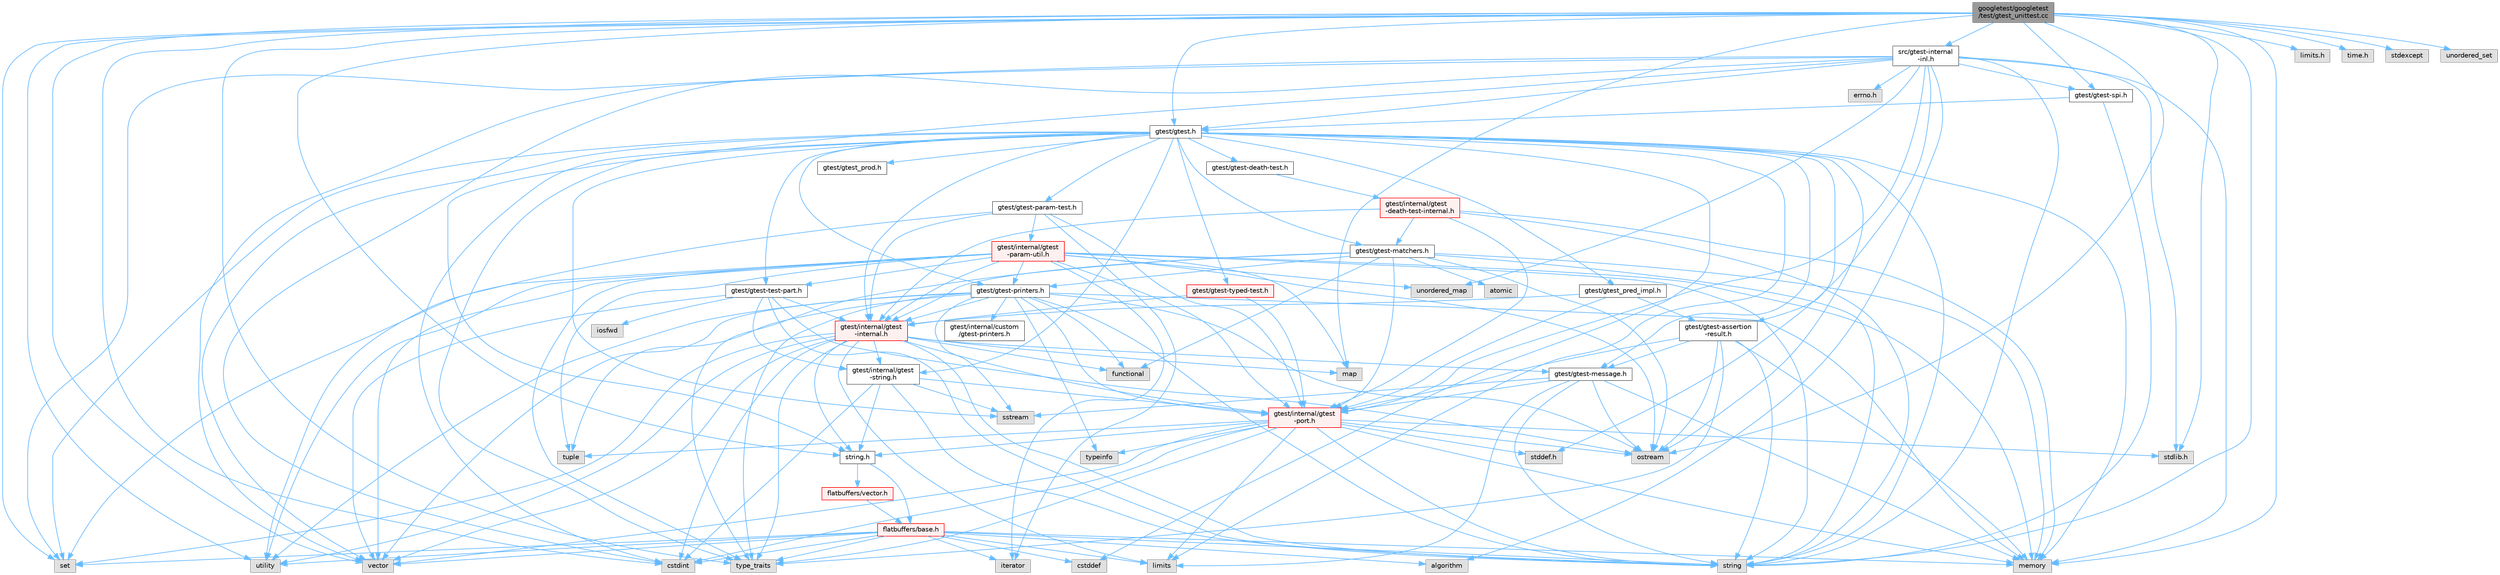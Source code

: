 digraph "googletest/googletest/test/gtest_unittest.cc"
{
 // LATEX_PDF_SIZE
  bgcolor="transparent";
  edge [fontname=Helvetica,fontsize=10,labelfontname=Helvetica,labelfontsize=10];
  node [fontname=Helvetica,fontsize=10,shape=box,height=0.2,width=0.4];
  Node1 [id="Node000001",label="googletest/googletest\l/test/gtest_unittest.cc",height=0.2,width=0.4,color="gray40", fillcolor="grey60", style="filled", fontcolor="black",tooltip=" "];
  Node1 -> Node2 [id="edge172_Node000001_Node000002",color="steelblue1",style="solid",tooltip=" "];
  Node2 [id="Node000002",label="gtest/gtest.h",height=0.2,width=0.4,color="grey40", fillcolor="white", style="filled",URL="$gtest_8h.html",tooltip=" "];
  Node2 -> Node3 [id="edge173_Node000002_Node000003",color="steelblue1",style="solid",tooltip=" "];
  Node3 [id="Node000003",label="cstddef",height=0.2,width=0.4,color="grey60", fillcolor="#E0E0E0", style="filled",tooltip=" "];
  Node2 -> Node4 [id="edge174_Node000002_Node000004",color="steelblue1",style="solid",tooltip=" "];
  Node4 [id="Node000004",label="cstdint",height=0.2,width=0.4,color="grey60", fillcolor="#E0E0E0", style="filled",tooltip=" "];
  Node2 -> Node5 [id="edge175_Node000002_Node000005",color="steelblue1",style="solid",tooltip=" "];
  Node5 [id="Node000005",label="limits",height=0.2,width=0.4,color="grey60", fillcolor="#E0E0E0", style="filled",tooltip=" "];
  Node2 -> Node6 [id="edge176_Node000002_Node000006",color="steelblue1",style="solid",tooltip=" "];
  Node6 [id="Node000006",label="memory",height=0.2,width=0.4,color="grey60", fillcolor="#E0E0E0", style="filled",tooltip=" "];
  Node2 -> Node7 [id="edge177_Node000002_Node000007",color="steelblue1",style="solid",tooltip=" "];
  Node7 [id="Node000007",label="ostream",height=0.2,width=0.4,color="grey60", fillcolor="#E0E0E0", style="filled",tooltip=" "];
  Node2 -> Node8 [id="edge178_Node000002_Node000008",color="steelblue1",style="solid",tooltip=" "];
  Node8 [id="Node000008",label="set",height=0.2,width=0.4,color="grey60", fillcolor="#E0E0E0", style="filled",tooltip=" "];
  Node2 -> Node9 [id="edge179_Node000002_Node000009",color="steelblue1",style="solid",tooltip=" "];
  Node9 [id="Node000009",label="sstream",height=0.2,width=0.4,color="grey60", fillcolor="#E0E0E0", style="filled",tooltip=" "];
  Node2 -> Node10 [id="edge180_Node000002_Node000010",color="steelblue1",style="solid",tooltip=" "];
  Node10 [id="Node000010",label="string",height=0.2,width=0.4,color="grey60", fillcolor="#E0E0E0", style="filled",tooltip=" "];
  Node2 -> Node11 [id="edge181_Node000002_Node000011",color="steelblue1",style="solid",tooltip=" "];
  Node11 [id="Node000011",label="type_traits",height=0.2,width=0.4,color="grey60", fillcolor="#E0E0E0", style="filled",tooltip=" "];
  Node2 -> Node12 [id="edge182_Node000002_Node000012",color="steelblue1",style="solid",tooltip=" "];
  Node12 [id="Node000012",label="vector",height=0.2,width=0.4,color="grey60", fillcolor="#E0E0E0", style="filled",tooltip=" "];
  Node2 -> Node13 [id="edge183_Node000002_Node000013",color="steelblue1",style="solid",tooltip=" "];
  Node13 [id="Node000013",label="gtest/gtest-assertion\l-result.h",height=0.2,width=0.4,color="grey40", fillcolor="white", style="filled",URL="$gtest-assertion-result_8h.html",tooltip=" "];
  Node13 -> Node6 [id="edge184_Node000013_Node000006",color="steelblue1",style="solid",tooltip=" "];
  Node13 -> Node7 [id="edge185_Node000013_Node000007",color="steelblue1",style="solid",tooltip=" "];
  Node13 -> Node10 [id="edge186_Node000013_Node000010",color="steelblue1",style="solid",tooltip=" "];
  Node13 -> Node11 [id="edge187_Node000013_Node000011",color="steelblue1",style="solid",tooltip=" "];
  Node13 -> Node14 [id="edge188_Node000013_Node000014",color="steelblue1",style="solid",tooltip=" "];
  Node14 [id="Node000014",label="gtest/gtest-message.h",height=0.2,width=0.4,color="grey40", fillcolor="white", style="filled",URL="$gtest-message_8h.html",tooltip=" "];
  Node14 -> Node5 [id="edge189_Node000014_Node000005",color="steelblue1",style="solid",tooltip=" "];
  Node14 -> Node6 [id="edge190_Node000014_Node000006",color="steelblue1",style="solid",tooltip=" "];
  Node14 -> Node7 [id="edge191_Node000014_Node000007",color="steelblue1",style="solid",tooltip=" "];
  Node14 -> Node9 [id="edge192_Node000014_Node000009",color="steelblue1",style="solid",tooltip=" "];
  Node14 -> Node10 [id="edge193_Node000014_Node000010",color="steelblue1",style="solid",tooltip=" "];
  Node14 -> Node15 [id="edge194_Node000014_Node000015",color="steelblue1",style="solid",tooltip=" "];
  Node15 [id="Node000015",label="gtest/internal/gtest\l-port.h",height=0.2,width=0.4,color="red", fillcolor="#FFF0F0", style="filled",URL="$gtest-port_8h.html",tooltip=" "];
  Node15 -> Node18 [id="edge195_Node000015_Node000018",color="steelblue1",style="solid",tooltip=" "];
  Node18 [id="Node000018",label="stddef.h",height=0.2,width=0.4,color="grey60", fillcolor="#E0E0E0", style="filled",tooltip=" "];
  Node15 -> Node20 [id="edge196_Node000015_Node000020",color="steelblue1",style="solid",tooltip=" "];
  Node20 [id="Node000020",label="stdlib.h",height=0.2,width=0.4,color="grey60", fillcolor="#E0E0E0", style="filled",tooltip=" "];
  Node15 -> Node21 [id="edge197_Node000015_Node000021",color="steelblue1",style="solid",tooltip=" "];
  Node21 [id="Node000021",label="string.h",height=0.2,width=0.4,color="grey40", fillcolor="white", style="filled",URL="$string_8h.html",tooltip=" "];
  Node21 -> Node22 [id="edge198_Node000021_Node000022",color="steelblue1",style="solid",tooltip=" "];
  Node22 [id="Node000022",label="flatbuffers/base.h",height=0.2,width=0.4,color="red", fillcolor="#FFF0F0", style="filled",URL="$base_8h.html",tooltip=" "];
  Node22 -> Node4 [id="edge199_Node000022_Node000004",color="steelblue1",style="solid",tooltip=" "];
  Node22 -> Node3 [id="edge200_Node000022_Node000003",color="steelblue1",style="solid",tooltip=" "];
  Node22 -> Node26 [id="edge201_Node000022_Node000026",color="steelblue1",style="solid",tooltip=" "];
  Node26 [id="Node000026",label="utility",height=0.2,width=0.4,color="grey60", fillcolor="#E0E0E0", style="filled",tooltip=" "];
  Node22 -> Node10 [id="edge202_Node000022_Node000010",color="steelblue1",style="solid",tooltip=" "];
  Node22 -> Node11 [id="edge203_Node000022_Node000011",color="steelblue1",style="solid",tooltip=" "];
  Node22 -> Node12 [id="edge204_Node000022_Node000012",color="steelblue1",style="solid",tooltip=" "];
  Node22 -> Node8 [id="edge205_Node000022_Node000008",color="steelblue1",style="solid",tooltip=" "];
  Node22 -> Node27 [id="edge206_Node000022_Node000027",color="steelblue1",style="solid",tooltip=" "];
  Node27 [id="Node000027",label="algorithm",height=0.2,width=0.4,color="grey60", fillcolor="#E0E0E0", style="filled",tooltip=" "];
  Node22 -> Node5 [id="edge207_Node000022_Node000005",color="steelblue1",style="solid",tooltip=" "];
  Node22 -> Node28 [id="edge208_Node000022_Node000028",color="steelblue1",style="solid",tooltip=" "];
  Node28 [id="Node000028",label="iterator",height=0.2,width=0.4,color="grey60", fillcolor="#E0E0E0", style="filled",tooltip=" "];
  Node22 -> Node6 [id="edge209_Node000022_Node000006",color="steelblue1",style="solid",tooltip=" "];
  Node21 -> Node29 [id="edge210_Node000021_Node000029",color="steelblue1",style="solid",tooltip=" "];
  Node29 [id="Node000029",label="flatbuffers/vector.h",height=0.2,width=0.4,color="red", fillcolor="#FFF0F0", style="filled",URL="$vector_8h.html",tooltip=" "];
  Node29 -> Node22 [id="edge211_Node000029_Node000022",color="steelblue1",style="solid",tooltip=" "];
  Node15 -> Node4 [id="edge212_Node000015_Node000004",color="steelblue1",style="solid",tooltip=" "];
  Node15 -> Node5 [id="edge213_Node000015_Node000005",color="steelblue1",style="solid",tooltip=" "];
  Node15 -> Node6 [id="edge214_Node000015_Node000006",color="steelblue1",style="solid",tooltip=" "];
  Node15 -> Node7 [id="edge215_Node000015_Node000007",color="steelblue1",style="solid",tooltip=" "];
  Node15 -> Node10 [id="edge216_Node000015_Node000010",color="steelblue1",style="solid",tooltip=" "];
  Node15 -> Node35 [id="edge217_Node000015_Node000035",color="steelblue1",style="solid",tooltip=" "];
  Node35 [id="Node000035",label="tuple",height=0.2,width=0.4,color="grey60", fillcolor="#E0E0E0", style="filled",tooltip=" "];
  Node15 -> Node11 [id="edge218_Node000015_Node000011",color="steelblue1",style="solid",tooltip=" "];
  Node15 -> Node12 [id="edge219_Node000015_Node000012",color="steelblue1",style="solid",tooltip=" "];
  Node15 -> Node43 [id="edge220_Node000015_Node000043",color="steelblue1",style="solid",tooltip=" "];
  Node43 [id="Node000043",label="typeinfo",height=0.2,width=0.4,color="grey60", fillcolor="#E0E0E0", style="filled",tooltip=" "];
  Node13 -> Node15 [id="edge221_Node000013_Node000015",color="steelblue1",style="solid",tooltip=" "];
  Node2 -> Node44 [id="edge222_Node000002_Node000044",color="steelblue1",style="solid",tooltip=" "];
  Node44 [id="Node000044",label="gtest/gtest-death-test.h",height=0.2,width=0.4,color="grey40", fillcolor="white", style="filled",URL="$gtest-death-test_8h.html",tooltip=" "];
  Node44 -> Node45 [id="edge223_Node000044_Node000045",color="steelblue1",style="solid",tooltip=" "];
  Node45 [id="Node000045",label="gtest/internal/gtest\l-death-test-internal.h",height=0.2,width=0.4,color="red", fillcolor="#FFF0F0", style="filled",URL="$gtest-death-test-internal_8h.html",tooltip=" "];
  Node45 -> Node6 [id="edge224_Node000045_Node000006",color="steelblue1",style="solid",tooltip=" "];
  Node45 -> Node10 [id="edge225_Node000045_Node000010",color="steelblue1",style="solid",tooltip=" "];
  Node45 -> Node46 [id="edge226_Node000045_Node000046",color="steelblue1",style="solid",tooltip=" "];
  Node46 [id="Node000046",label="gtest/gtest-matchers.h",height=0.2,width=0.4,color="grey40", fillcolor="white", style="filled",URL="$gtest-matchers_8h.html",tooltip=" "];
  Node46 -> Node47 [id="edge227_Node000046_Node000047",color="steelblue1",style="solid",tooltip=" "];
  Node47 [id="Node000047",label="atomic",height=0.2,width=0.4,color="grey60", fillcolor="#E0E0E0", style="filled",tooltip=" "];
  Node46 -> Node48 [id="edge228_Node000046_Node000048",color="steelblue1",style="solid",tooltip=" "];
  Node48 [id="Node000048",label="functional",height=0.2,width=0.4,color="grey60", fillcolor="#E0E0E0", style="filled",tooltip=" "];
  Node46 -> Node6 [id="edge229_Node000046_Node000006",color="steelblue1",style="solid",tooltip=" "];
  Node46 -> Node7 [id="edge230_Node000046_Node000007",color="steelblue1",style="solid",tooltip=" "];
  Node46 -> Node10 [id="edge231_Node000046_Node000010",color="steelblue1",style="solid",tooltip=" "];
  Node46 -> Node11 [id="edge232_Node000046_Node000011",color="steelblue1",style="solid",tooltip=" "];
  Node46 -> Node49 [id="edge233_Node000046_Node000049",color="steelblue1",style="solid",tooltip=" "];
  Node49 [id="Node000049",label="gtest/gtest-printers.h",height=0.2,width=0.4,color="grey40", fillcolor="white", style="filled",URL="$gtest-printers_8h.html",tooltip=" "];
  Node49 -> Node48 [id="edge234_Node000049_Node000048",color="steelblue1",style="solid",tooltip=" "];
  Node49 -> Node6 [id="edge235_Node000049_Node000006",color="steelblue1",style="solid",tooltip=" "];
  Node49 -> Node7 [id="edge236_Node000049_Node000007",color="steelblue1",style="solid",tooltip=" "];
  Node49 -> Node9 [id="edge237_Node000049_Node000009",color="steelblue1",style="solid",tooltip=" "];
  Node49 -> Node10 [id="edge238_Node000049_Node000010",color="steelblue1",style="solid",tooltip=" "];
  Node49 -> Node35 [id="edge239_Node000049_Node000035",color="steelblue1",style="solid",tooltip=" "];
  Node49 -> Node11 [id="edge240_Node000049_Node000011",color="steelblue1",style="solid",tooltip=" "];
  Node49 -> Node43 [id="edge241_Node000049_Node000043",color="steelblue1",style="solid",tooltip=" "];
  Node49 -> Node26 [id="edge242_Node000049_Node000026",color="steelblue1",style="solid",tooltip=" "];
  Node49 -> Node12 [id="edge243_Node000049_Node000012",color="steelblue1",style="solid",tooltip=" "];
  Node49 -> Node50 [id="edge244_Node000049_Node000050",color="steelblue1",style="solid",tooltip=" "];
  Node50 [id="Node000050",label="gtest/internal/gtest\l-internal.h",height=0.2,width=0.4,color="red", fillcolor="#FFF0F0", style="filled",URL="$gtest-internal_8h.html",tooltip=" "];
  Node50 -> Node15 [id="edge245_Node000050_Node000015",color="steelblue1",style="solid",tooltip=" "];
  Node50 -> Node21 [id="edge246_Node000050_Node000021",color="steelblue1",style="solid",tooltip=" "];
  Node50 -> Node4 [id="edge247_Node000050_Node000004",color="steelblue1",style="solid",tooltip=" "];
  Node50 -> Node48 [id="edge248_Node000050_Node000048",color="steelblue1",style="solid",tooltip=" "];
  Node50 -> Node5 [id="edge249_Node000050_Node000005",color="steelblue1",style="solid",tooltip=" "];
  Node50 -> Node52 [id="edge250_Node000050_Node000052",color="steelblue1",style="solid",tooltip=" "];
  Node52 [id="Node000052",label="map",height=0.2,width=0.4,color="grey60", fillcolor="#E0E0E0", style="filled",tooltip=" "];
  Node50 -> Node8 [id="edge251_Node000050_Node000008",color="steelblue1",style="solid",tooltip=" "];
  Node50 -> Node10 [id="edge252_Node000050_Node000010",color="steelblue1",style="solid",tooltip=" "];
  Node50 -> Node11 [id="edge253_Node000050_Node000011",color="steelblue1",style="solid",tooltip=" "];
  Node50 -> Node26 [id="edge254_Node000050_Node000026",color="steelblue1",style="solid",tooltip=" "];
  Node50 -> Node12 [id="edge255_Node000050_Node000012",color="steelblue1",style="solid",tooltip=" "];
  Node50 -> Node14 [id="edge256_Node000050_Node000014",color="steelblue1",style="solid",tooltip=" "];
  Node50 -> Node54 [id="edge257_Node000050_Node000054",color="steelblue1",style="solid",tooltip=" "];
  Node54 [id="Node000054",label="gtest/internal/gtest\l-string.h",height=0.2,width=0.4,color="grey40", fillcolor="white", style="filled",URL="$gtest-string_8h.html",tooltip=" "];
  Node54 -> Node21 [id="edge258_Node000054_Node000021",color="steelblue1",style="solid",tooltip=" "];
  Node54 -> Node4 [id="edge259_Node000054_Node000004",color="steelblue1",style="solid",tooltip=" "];
  Node54 -> Node9 [id="edge260_Node000054_Node000009",color="steelblue1",style="solid",tooltip=" "];
  Node54 -> Node10 [id="edge261_Node000054_Node000010",color="steelblue1",style="solid",tooltip=" "];
  Node54 -> Node15 [id="edge262_Node000054_Node000015",color="steelblue1",style="solid",tooltip=" "];
  Node49 -> Node15 [id="edge263_Node000049_Node000015",color="steelblue1",style="solid",tooltip=" "];
  Node49 -> Node56 [id="edge264_Node000049_Node000056",color="steelblue1",style="solid",tooltip=" "];
  Node56 [id="Node000056",label="gtest/internal/custom\l/gtest-printers.h",height=0.2,width=0.4,color="grey40", fillcolor="white", style="filled",URL="$internal_2custom_2gtest-printers_8h.html",tooltip=" "];
  Node46 -> Node50 [id="edge265_Node000046_Node000050",color="steelblue1",style="solid",tooltip=" "];
  Node46 -> Node15 [id="edge266_Node000046_Node000015",color="steelblue1",style="solid",tooltip=" "];
  Node45 -> Node50 [id="edge267_Node000045_Node000050",color="steelblue1",style="solid",tooltip=" "];
  Node45 -> Node15 [id="edge268_Node000045_Node000015",color="steelblue1",style="solid",tooltip=" "];
  Node2 -> Node46 [id="edge269_Node000002_Node000046",color="steelblue1",style="solid",tooltip=" "];
  Node2 -> Node14 [id="edge270_Node000002_Node000014",color="steelblue1",style="solid",tooltip=" "];
  Node2 -> Node57 [id="edge271_Node000002_Node000057",color="steelblue1",style="solid",tooltip=" "];
  Node57 [id="Node000057",label="gtest/gtest-param-test.h",height=0.2,width=0.4,color="grey40", fillcolor="white", style="filled",URL="$gtest-param-test_8h.html",tooltip=" "];
  Node57 -> Node28 [id="edge272_Node000057_Node000028",color="steelblue1",style="solid",tooltip=" "];
  Node57 -> Node26 [id="edge273_Node000057_Node000026",color="steelblue1",style="solid",tooltip=" "];
  Node57 -> Node50 [id="edge274_Node000057_Node000050",color="steelblue1",style="solid",tooltip=" "];
  Node57 -> Node58 [id="edge275_Node000057_Node000058",color="steelblue1",style="solid",tooltip=" "];
  Node58 [id="Node000058",label="gtest/internal/gtest\l-param-util.h",height=0.2,width=0.4,color="red", fillcolor="#FFF0F0", style="filled",URL="$gtest-param-util_8h.html",tooltip=" "];
  Node58 -> Node28 [id="edge276_Node000058_Node000028",color="steelblue1",style="solid",tooltip=" "];
  Node58 -> Node52 [id="edge277_Node000058_Node000052",color="steelblue1",style="solid",tooltip=" "];
  Node58 -> Node6 [id="edge278_Node000058_Node000006",color="steelblue1",style="solid",tooltip=" "];
  Node58 -> Node7 [id="edge279_Node000058_Node000007",color="steelblue1",style="solid",tooltip=" "];
  Node58 -> Node8 [id="edge280_Node000058_Node000008",color="steelblue1",style="solid",tooltip=" "];
  Node58 -> Node10 [id="edge281_Node000058_Node000010",color="steelblue1",style="solid",tooltip=" "];
  Node58 -> Node35 [id="edge282_Node000058_Node000035",color="steelblue1",style="solid",tooltip=" "];
  Node58 -> Node11 [id="edge283_Node000058_Node000011",color="steelblue1",style="solid",tooltip=" "];
  Node58 -> Node60 [id="edge284_Node000058_Node000060",color="steelblue1",style="solid",tooltip=" "];
  Node60 [id="Node000060",label="unordered_map",height=0.2,width=0.4,color="grey60", fillcolor="#E0E0E0", style="filled",tooltip=" "];
  Node58 -> Node26 [id="edge285_Node000058_Node000026",color="steelblue1",style="solid",tooltip=" "];
  Node58 -> Node12 [id="edge286_Node000058_Node000012",color="steelblue1",style="solid",tooltip=" "];
  Node58 -> Node49 [id="edge287_Node000058_Node000049",color="steelblue1",style="solid",tooltip=" "];
  Node58 -> Node61 [id="edge288_Node000058_Node000061",color="steelblue1",style="solid",tooltip=" "];
  Node61 [id="Node000061",label="gtest/gtest-test-part.h",height=0.2,width=0.4,color="grey40", fillcolor="white", style="filled",URL="$gtest-test-part_8h.html",tooltip=" "];
  Node61 -> Node62 [id="edge289_Node000061_Node000062",color="steelblue1",style="solid",tooltip=" "];
  Node62 [id="Node000062",label="iosfwd",height=0.2,width=0.4,color="grey60", fillcolor="#E0E0E0", style="filled",tooltip=" "];
  Node61 -> Node7 [id="edge290_Node000061_Node000007",color="steelblue1",style="solid",tooltip=" "];
  Node61 -> Node10 [id="edge291_Node000061_Node000010",color="steelblue1",style="solid",tooltip=" "];
  Node61 -> Node12 [id="edge292_Node000061_Node000012",color="steelblue1",style="solid",tooltip=" "];
  Node61 -> Node50 [id="edge293_Node000061_Node000050",color="steelblue1",style="solid",tooltip=" "];
  Node61 -> Node54 [id="edge294_Node000061_Node000054",color="steelblue1",style="solid",tooltip=" "];
  Node58 -> Node50 [id="edge295_Node000058_Node000050",color="steelblue1",style="solid",tooltip=" "];
  Node58 -> Node15 [id="edge296_Node000058_Node000015",color="steelblue1",style="solid",tooltip=" "];
  Node57 -> Node15 [id="edge297_Node000057_Node000015",color="steelblue1",style="solid",tooltip=" "];
  Node2 -> Node49 [id="edge298_Node000002_Node000049",color="steelblue1",style="solid",tooltip=" "];
  Node2 -> Node61 [id="edge299_Node000002_Node000061",color="steelblue1",style="solid",tooltip=" "];
  Node2 -> Node63 [id="edge300_Node000002_Node000063",color="steelblue1",style="solid",tooltip=" "];
  Node63 [id="Node000063",label="gtest/gtest-typed-test.h",height=0.2,width=0.4,color="red", fillcolor="#FFF0F0", style="filled",URL="$gtest-typed-test_8h.html",tooltip=" "];
  Node63 -> Node50 [id="edge301_Node000063_Node000050",color="steelblue1",style="solid",tooltip=" "];
  Node63 -> Node15 [id="edge302_Node000063_Node000015",color="steelblue1",style="solid",tooltip=" "];
  Node2 -> Node64 [id="edge303_Node000002_Node000064",color="steelblue1",style="solid",tooltip=" "];
  Node64 [id="Node000064",label="gtest/gtest_pred_impl.h",height=0.2,width=0.4,color="grey40", fillcolor="white", style="filled",URL="$gtest__pred__impl_8h.html",tooltip=" "];
  Node64 -> Node13 [id="edge304_Node000064_Node000013",color="steelblue1",style="solid",tooltip=" "];
  Node64 -> Node50 [id="edge305_Node000064_Node000050",color="steelblue1",style="solid",tooltip=" "];
  Node64 -> Node15 [id="edge306_Node000064_Node000015",color="steelblue1",style="solid",tooltip=" "];
  Node2 -> Node65 [id="edge307_Node000002_Node000065",color="steelblue1",style="solid",tooltip=" "];
  Node65 [id="Node000065",label="gtest/gtest_prod.h",height=0.2,width=0.4,color="grey40", fillcolor="white", style="filled",URL="$gtest__prod_8h.html",tooltip=" "];
  Node2 -> Node50 [id="edge308_Node000002_Node000050",color="steelblue1",style="solid",tooltip=" "];
  Node2 -> Node54 [id="edge309_Node000002_Node000054",color="steelblue1",style="solid",tooltip=" "];
  Node1 -> Node66 [id="edge310_Node000001_Node000066",color="steelblue1",style="solid",tooltip=" "];
  Node66 [id="Node000066",label="limits.h",height=0.2,width=0.4,color="grey60", fillcolor="#E0E0E0", style="filled",tooltip=" "];
  Node1 -> Node20 [id="edge311_Node000001_Node000020",color="steelblue1",style="solid",tooltip=" "];
  Node1 -> Node21 [id="edge312_Node000001_Node000021",color="steelblue1",style="solid",tooltip=" "];
  Node1 -> Node67 [id="edge313_Node000001_Node000067",color="steelblue1",style="solid",tooltip=" "];
  Node67 [id="Node000067",label="time.h",height=0.2,width=0.4,color="grey60", fillcolor="#E0E0E0", style="filled",tooltip=" "];
  Node1 -> Node4 [id="edge314_Node000001_Node000004",color="steelblue1",style="solid",tooltip=" "];
  Node1 -> Node52 [id="edge315_Node000001_Node000052",color="steelblue1",style="solid",tooltip=" "];
  Node1 -> Node6 [id="edge316_Node000001_Node000006",color="steelblue1",style="solid",tooltip=" "];
  Node1 -> Node7 [id="edge317_Node000001_Node000007",color="steelblue1",style="solid",tooltip=" "];
  Node1 -> Node8 [id="edge318_Node000001_Node000008",color="steelblue1",style="solid",tooltip=" "];
  Node1 -> Node68 [id="edge319_Node000001_Node000068",color="steelblue1",style="solid",tooltip=" "];
  Node68 [id="Node000068",label="stdexcept",height=0.2,width=0.4,color="grey60", fillcolor="#E0E0E0", style="filled",tooltip=" "];
  Node1 -> Node10 [id="edge320_Node000001_Node000010",color="steelblue1",style="solid",tooltip=" "];
  Node1 -> Node11 [id="edge321_Node000001_Node000011",color="steelblue1",style="solid",tooltip=" "];
  Node1 -> Node69 [id="edge322_Node000001_Node000069",color="steelblue1",style="solid",tooltip=" "];
  Node69 [id="Node000069",label="unordered_set",height=0.2,width=0.4,color="grey60", fillcolor="#E0E0E0", style="filled",tooltip=" "];
  Node1 -> Node26 [id="edge323_Node000001_Node000026",color="steelblue1",style="solid",tooltip=" "];
  Node1 -> Node12 [id="edge324_Node000001_Node000012",color="steelblue1",style="solid",tooltip=" "];
  Node1 -> Node70 [id="edge325_Node000001_Node000070",color="steelblue1",style="solid",tooltip=" "];
  Node70 [id="Node000070",label="gtest/gtest-spi.h",height=0.2,width=0.4,color="grey40", fillcolor="white", style="filled",URL="$gtest-spi_8h.html",tooltip=" "];
  Node70 -> Node10 [id="edge326_Node000070_Node000010",color="steelblue1",style="solid",tooltip=" "];
  Node70 -> Node2 [id="edge327_Node000070_Node000002",color="steelblue1",style="solid",tooltip=" "];
  Node1 -> Node71 [id="edge328_Node000001_Node000071",color="steelblue1",style="solid",tooltip=" "];
  Node71 [id="Node000071",label="src/gtest-internal\l-inl.h",height=0.2,width=0.4,color="grey40", fillcolor="white", style="filled",URL="$gtest-internal-inl_8h.html",tooltip=" "];
  Node71 -> Node72 [id="edge329_Node000071_Node000072",color="steelblue1",style="solid",tooltip=" "];
  Node72 [id="Node000072",label="errno.h",height=0.2,width=0.4,color="grey60", fillcolor="#E0E0E0", style="filled",tooltip=" "];
  Node71 -> Node18 [id="edge330_Node000071_Node000018",color="steelblue1",style="solid",tooltip=" "];
  Node71 -> Node20 [id="edge331_Node000071_Node000020",color="steelblue1",style="solid",tooltip=" "];
  Node71 -> Node21 [id="edge332_Node000071_Node000021",color="steelblue1",style="solid",tooltip=" "];
  Node71 -> Node27 [id="edge333_Node000071_Node000027",color="steelblue1",style="solid",tooltip=" "];
  Node71 -> Node4 [id="edge334_Node000071_Node000004",color="steelblue1",style="solid",tooltip=" "];
  Node71 -> Node6 [id="edge335_Node000071_Node000006",color="steelblue1",style="solid",tooltip=" "];
  Node71 -> Node8 [id="edge336_Node000071_Node000008",color="steelblue1",style="solid",tooltip=" "];
  Node71 -> Node10 [id="edge337_Node000071_Node000010",color="steelblue1",style="solid",tooltip=" "];
  Node71 -> Node60 [id="edge338_Node000071_Node000060",color="steelblue1",style="solid",tooltip=" "];
  Node71 -> Node12 [id="edge339_Node000071_Node000012",color="steelblue1",style="solid",tooltip=" "];
  Node71 -> Node15 [id="edge340_Node000071_Node000015",color="steelblue1",style="solid",tooltip=" "];
  Node71 -> Node70 [id="edge341_Node000071_Node000070",color="steelblue1",style="solid",tooltip=" "];
  Node71 -> Node2 [id="edge342_Node000071_Node000002",color="steelblue1",style="solid",tooltip=" "];
}
